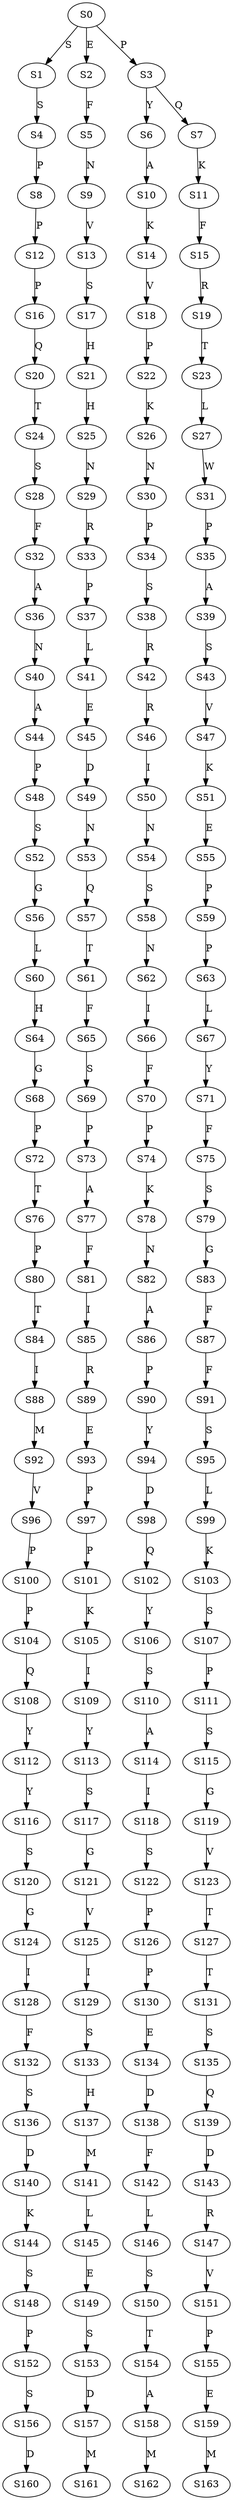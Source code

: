 strict digraph  {
	S0 -> S1 [ label = S ];
	S0 -> S2 [ label = E ];
	S0 -> S3 [ label = P ];
	S1 -> S4 [ label = S ];
	S2 -> S5 [ label = F ];
	S3 -> S6 [ label = Y ];
	S3 -> S7 [ label = Q ];
	S4 -> S8 [ label = P ];
	S5 -> S9 [ label = N ];
	S6 -> S10 [ label = A ];
	S7 -> S11 [ label = K ];
	S8 -> S12 [ label = P ];
	S9 -> S13 [ label = V ];
	S10 -> S14 [ label = K ];
	S11 -> S15 [ label = F ];
	S12 -> S16 [ label = P ];
	S13 -> S17 [ label = S ];
	S14 -> S18 [ label = V ];
	S15 -> S19 [ label = R ];
	S16 -> S20 [ label = Q ];
	S17 -> S21 [ label = H ];
	S18 -> S22 [ label = P ];
	S19 -> S23 [ label = T ];
	S20 -> S24 [ label = T ];
	S21 -> S25 [ label = H ];
	S22 -> S26 [ label = K ];
	S23 -> S27 [ label = L ];
	S24 -> S28 [ label = S ];
	S25 -> S29 [ label = N ];
	S26 -> S30 [ label = N ];
	S27 -> S31 [ label = W ];
	S28 -> S32 [ label = F ];
	S29 -> S33 [ label = R ];
	S30 -> S34 [ label = P ];
	S31 -> S35 [ label = P ];
	S32 -> S36 [ label = A ];
	S33 -> S37 [ label = P ];
	S34 -> S38 [ label = S ];
	S35 -> S39 [ label = A ];
	S36 -> S40 [ label = N ];
	S37 -> S41 [ label = L ];
	S38 -> S42 [ label = R ];
	S39 -> S43 [ label = S ];
	S40 -> S44 [ label = A ];
	S41 -> S45 [ label = E ];
	S42 -> S46 [ label = R ];
	S43 -> S47 [ label = V ];
	S44 -> S48 [ label = P ];
	S45 -> S49 [ label = D ];
	S46 -> S50 [ label = I ];
	S47 -> S51 [ label = K ];
	S48 -> S52 [ label = S ];
	S49 -> S53 [ label = N ];
	S50 -> S54 [ label = N ];
	S51 -> S55 [ label = E ];
	S52 -> S56 [ label = G ];
	S53 -> S57 [ label = Q ];
	S54 -> S58 [ label = S ];
	S55 -> S59 [ label = P ];
	S56 -> S60 [ label = L ];
	S57 -> S61 [ label = T ];
	S58 -> S62 [ label = N ];
	S59 -> S63 [ label = P ];
	S60 -> S64 [ label = H ];
	S61 -> S65 [ label = F ];
	S62 -> S66 [ label = I ];
	S63 -> S67 [ label = L ];
	S64 -> S68 [ label = G ];
	S65 -> S69 [ label = S ];
	S66 -> S70 [ label = F ];
	S67 -> S71 [ label = Y ];
	S68 -> S72 [ label = P ];
	S69 -> S73 [ label = P ];
	S70 -> S74 [ label = P ];
	S71 -> S75 [ label = F ];
	S72 -> S76 [ label = T ];
	S73 -> S77 [ label = A ];
	S74 -> S78 [ label = K ];
	S75 -> S79 [ label = S ];
	S76 -> S80 [ label = P ];
	S77 -> S81 [ label = F ];
	S78 -> S82 [ label = N ];
	S79 -> S83 [ label = G ];
	S80 -> S84 [ label = T ];
	S81 -> S85 [ label = I ];
	S82 -> S86 [ label = A ];
	S83 -> S87 [ label = F ];
	S84 -> S88 [ label = I ];
	S85 -> S89 [ label = R ];
	S86 -> S90 [ label = P ];
	S87 -> S91 [ label = F ];
	S88 -> S92 [ label = M ];
	S89 -> S93 [ label = E ];
	S90 -> S94 [ label = Y ];
	S91 -> S95 [ label = S ];
	S92 -> S96 [ label = V ];
	S93 -> S97 [ label = P ];
	S94 -> S98 [ label = D ];
	S95 -> S99 [ label = L ];
	S96 -> S100 [ label = P ];
	S97 -> S101 [ label = P ];
	S98 -> S102 [ label = Q ];
	S99 -> S103 [ label = K ];
	S100 -> S104 [ label = P ];
	S101 -> S105 [ label = K ];
	S102 -> S106 [ label = Y ];
	S103 -> S107 [ label = S ];
	S104 -> S108 [ label = Q ];
	S105 -> S109 [ label = I ];
	S106 -> S110 [ label = S ];
	S107 -> S111 [ label = P ];
	S108 -> S112 [ label = Y ];
	S109 -> S113 [ label = Y ];
	S110 -> S114 [ label = A ];
	S111 -> S115 [ label = S ];
	S112 -> S116 [ label = Y ];
	S113 -> S117 [ label = S ];
	S114 -> S118 [ label = I ];
	S115 -> S119 [ label = G ];
	S116 -> S120 [ label = S ];
	S117 -> S121 [ label = G ];
	S118 -> S122 [ label = S ];
	S119 -> S123 [ label = V ];
	S120 -> S124 [ label = G ];
	S121 -> S125 [ label = V ];
	S122 -> S126 [ label = P ];
	S123 -> S127 [ label = T ];
	S124 -> S128 [ label = I ];
	S125 -> S129 [ label = I ];
	S126 -> S130 [ label = P ];
	S127 -> S131 [ label = T ];
	S128 -> S132 [ label = F ];
	S129 -> S133 [ label = S ];
	S130 -> S134 [ label = E ];
	S131 -> S135 [ label = S ];
	S132 -> S136 [ label = S ];
	S133 -> S137 [ label = H ];
	S134 -> S138 [ label = D ];
	S135 -> S139 [ label = Q ];
	S136 -> S140 [ label = D ];
	S137 -> S141 [ label = M ];
	S138 -> S142 [ label = F ];
	S139 -> S143 [ label = D ];
	S140 -> S144 [ label = K ];
	S141 -> S145 [ label = L ];
	S142 -> S146 [ label = L ];
	S143 -> S147 [ label = R ];
	S144 -> S148 [ label = S ];
	S145 -> S149 [ label = E ];
	S146 -> S150 [ label = S ];
	S147 -> S151 [ label = V ];
	S148 -> S152 [ label = P ];
	S149 -> S153 [ label = S ];
	S150 -> S154 [ label = T ];
	S151 -> S155 [ label = P ];
	S152 -> S156 [ label = S ];
	S153 -> S157 [ label = D ];
	S154 -> S158 [ label = A ];
	S155 -> S159 [ label = E ];
	S156 -> S160 [ label = D ];
	S157 -> S161 [ label = M ];
	S158 -> S162 [ label = M ];
	S159 -> S163 [ label = M ];
}
